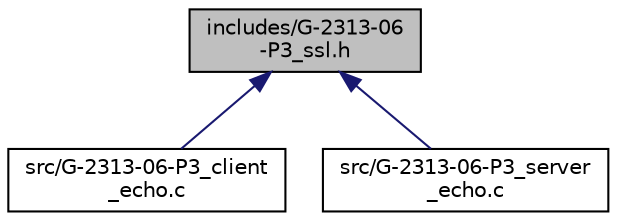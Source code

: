 digraph "includes/G-2313-06-P3_ssl.h"
{
  edge [fontname="Helvetica",fontsize="10",labelfontname="Helvetica",labelfontsize="10"];
  node [fontname="Helvetica",fontsize="10",shape=record];
  Node1 [label="includes/G-2313-06\l-P3_ssl.h",height=0.2,width=0.4,color="black", fillcolor="grey75", style="filled", fontcolor="black"];
  Node1 -> Node2 [dir="back",color="midnightblue",fontsize="10",style="solid",fontname="Helvetica"];
  Node2 [label="src/G-2313-06-P3_client\l_echo.c",height=0.2,width=0.4,color="black", fillcolor="white", style="filled",URL="$G-2313-06-P3__client__echo_8c.html"];
  Node1 -> Node3 [dir="back",color="midnightblue",fontsize="10",style="solid",fontname="Helvetica"];
  Node3 [label="src/G-2313-06-P3_server\l_echo.c",height=0.2,width=0.4,color="black", fillcolor="white", style="filled",URL="$G-2313-06-P3__server__echo_8c.html"];
}
